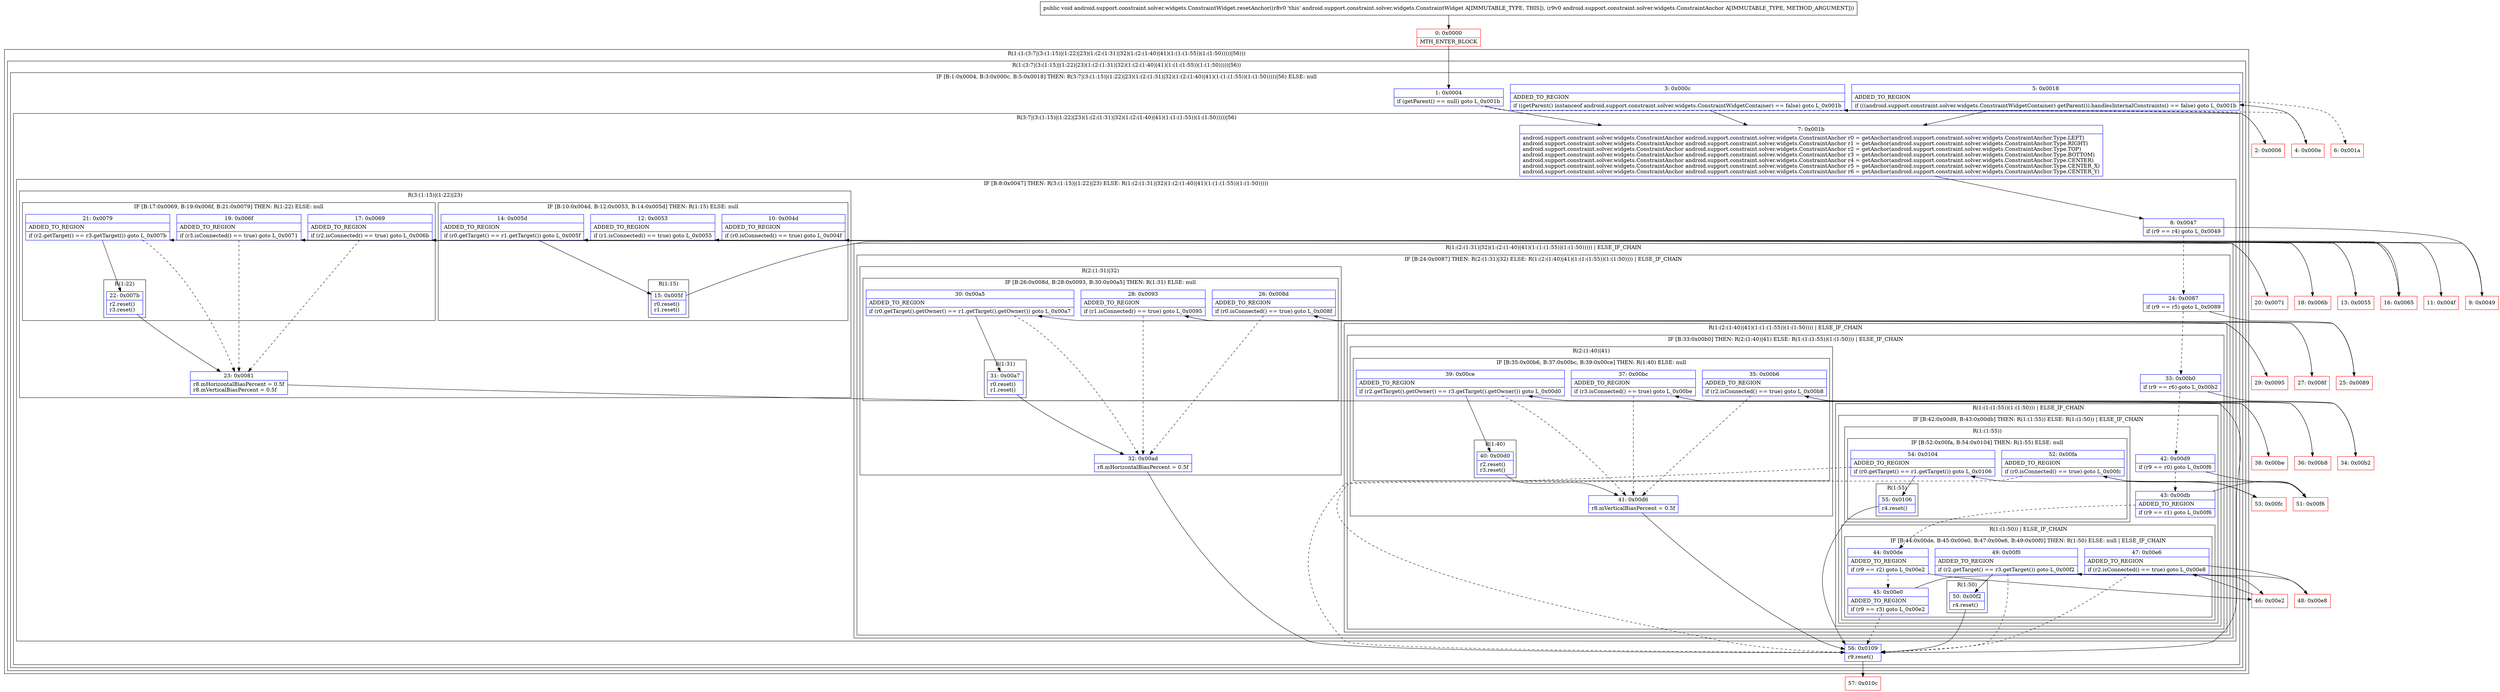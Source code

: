 digraph "CFG forandroid.support.constraint.solver.widgets.ConstraintWidget.resetAnchor(Landroid\/support\/constraint\/solver\/widgets\/ConstraintAnchor;)V" {
subgraph cluster_Region_1532551033 {
label = "R(1:(1:(3:7|(3:(1:15)|(1:22)|23)(1:(2:(1:31)|32)(1:(2:(1:40)|41)(1:(1:(1:55))(1:(1:50)))))|56)))";
node [shape=record,color=blue];
subgraph cluster_Region_1647673474 {
label = "R(1:(3:7|(3:(1:15)|(1:22)|23)(1:(2:(1:31)|32)(1:(2:(1:40)|41)(1:(1:(1:55))(1:(1:50)))))|56))";
node [shape=record,color=blue];
subgraph cluster_IfRegion_469675358 {
label = "IF [B:1:0x0004, B:3:0x000c, B:5:0x0018] THEN: R(3:7|(3:(1:15)|(1:22)|23)(1:(2:(1:31)|32)(1:(2:(1:40)|41)(1:(1:(1:55))(1:(1:50)))))|56) ELSE: null";
node [shape=record,color=blue];
Node_1 [shape=record,label="{1\:\ 0x0004|if (getParent() == null) goto L_0x001b\l}"];
Node_3 [shape=record,label="{3\:\ 0x000c|ADDED_TO_REGION\l|if ((getParent() instanceof android.support.constraint.solver.widgets.ConstraintWidgetContainer) == false) goto L_0x001b\l}"];
Node_5 [shape=record,label="{5\:\ 0x0018|ADDED_TO_REGION\l|if (((android.support.constraint.solver.widgets.ConstraintWidgetContainer) getParent()).handlesInternalConstraints() == false) goto L_0x001b\l}"];
subgraph cluster_Region_1354159900 {
label = "R(3:7|(3:(1:15)|(1:22)|23)(1:(2:(1:31)|32)(1:(2:(1:40)|41)(1:(1:(1:55))(1:(1:50)))))|56)";
node [shape=record,color=blue];
Node_7 [shape=record,label="{7\:\ 0x001b|android.support.constraint.solver.widgets.ConstraintAnchor android.support.constraint.solver.widgets.ConstraintAnchor r0 = getAnchor(android.support.constraint.solver.widgets.ConstraintAnchor.Type.LEFT)\landroid.support.constraint.solver.widgets.ConstraintAnchor android.support.constraint.solver.widgets.ConstraintAnchor r1 = getAnchor(android.support.constraint.solver.widgets.ConstraintAnchor.Type.RIGHT)\landroid.support.constraint.solver.widgets.ConstraintAnchor android.support.constraint.solver.widgets.ConstraintAnchor r2 = getAnchor(android.support.constraint.solver.widgets.ConstraintAnchor.Type.TOP)\landroid.support.constraint.solver.widgets.ConstraintAnchor android.support.constraint.solver.widgets.ConstraintAnchor r3 = getAnchor(android.support.constraint.solver.widgets.ConstraintAnchor.Type.BOTTOM)\landroid.support.constraint.solver.widgets.ConstraintAnchor android.support.constraint.solver.widgets.ConstraintAnchor r4 = getAnchor(android.support.constraint.solver.widgets.ConstraintAnchor.Type.CENTER)\landroid.support.constraint.solver.widgets.ConstraintAnchor android.support.constraint.solver.widgets.ConstraintAnchor r5 = getAnchor(android.support.constraint.solver.widgets.ConstraintAnchor.Type.CENTER_X)\landroid.support.constraint.solver.widgets.ConstraintAnchor android.support.constraint.solver.widgets.ConstraintAnchor r6 = getAnchor(android.support.constraint.solver.widgets.ConstraintAnchor.Type.CENTER_Y)\l}"];
subgraph cluster_IfRegion_1609989247 {
label = "IF [B:8:0x0047] THEN: R(3:(1:15)|(1:22)|23) ELSE: R(1:(2:(1:31)|32)(1:(2:(1:40)|41)(1:(1:(1:55))(1:(1:50)))))";
node [shape=record,color=blue];
Node_8 [shape=record,label="{8\:\ 0x0047|if (r9 == r4) goto L_0x0049\l}"];
subgraph cluster_Region_1549458674 {
label = "R(3:(1:15)|(1:22)|23)";
node [shape=record,color=blue];
subgraph cluster_IfRegion_637058217 {
label = "IF [B:10:0x004d, B:12:0x0053, B:14:0x005d] THEN: R(1:15) ELSE: null";
node [shape=record,color=blue];
Node_10 [shape=record,label="{10\:\ 0x004d|ADDED_TO_REGION\l|if (r0.isConnected() == true) goto L_0x004f\l}"];
Node_12 [shape=record,label="{12\:\ 0x0053|ADDED_TO_REGION\l|if (r1.isConnected() == true) goto L_0x0055\l}"];
Node_14 [shape=record,label="{14\:\ 0x005d|ADDED_TO_REGION\l|if (r0.getTarget() == r1.getTarget()) goto L_0x005f\l}"];
subgraph cluster_Region_1913460431 {
label = "R(1:15)";
node [shape=record,color=blue];
Node_15 [shape=record,label="{15\:\ 0x005f|r0.reset()\lr1.reset()\l}"];
}
}
subgraph cluster_IfRegion_1092900880 {
label = "IF [B:17:0x0069, B:19:0x006f, B:21:0x0079] THEN: R(1:22) ELSE: null";
node [shape=record,color=blue];
Node_17 [shape=record,label="{17\:\ 0x0069|ADDED_TO_REGION\l|if (r2.isConnected() == true) goto L_0x006b\l}"];
Node_19 [shape=record,label="{19\:\ 0x006f|ADDED_TO_REGION\l|if (r3.isConnected() == true) goto L_0x0071\l}"];
Node_21 [shape=record,label="{21\:\ 0x0079|ADDED_TO_REGION\l|if (r2.getTarget() == r3.getTarget()) goto L_0x007b\l}"];
subgraph cluster_Region_1195708315 {
label = "R(1:22)";
node [shape=record,color=blue];
Node_22 [shape=record,label="{22\:\ 0x007b|r2.reset()\lr3.reset()\l}"];
}
}
Node_23 [shape=record,label="{23\:\ 0x0081|r8.mHorizontalBiasPercent = 0.5f\lr8.mVerticalBiasPercent = 0.5f\l}"];
}
subgraph cluster_Region_1097098007 {
label = "R(1:(2:(1:31)|32)(1:(2:(1:40)|41)(1:(1:(1:55))(1:(1:50))))) | ELSE_IF_CHAIN\l";
node [shape=record,color=blue];
subgraph cluster_IfRegion_2069580400 {
label = "IF [B:24:0x0087] THEN: R(2:(1:31)|32) ELSE: R(1:(2:(1:40)|41)(1:(1:(1:55))(1:(1:50)))) | ELSE_IF_CHAIN\l";
node [shape=record,color=blue];
Node_24 [shape=record,label="{24\:\ 0x0087|if (r9 == r5) goto L_0x0089\l}"];
subgraph cluster_Region_261872169 {
label = "R(2:(1:31)|32)";
node [shape=record,color=blue];
subgraph cluster_IfRegion_2081142333 {
label = "IF [B:26:0x008d, B:28:0x0093, B:30:0x00a5] THEN: R(1:31) ELSE: null";
node [shape=record,color=blue];
Node_26 [shape=record,label="{26\:\ 0x008d|ADDED_TO_REGION\l|if (r0.isConnected() == true) goto L_0x008f\l}"];
Node_28 [shape=record,label="{28\:\ 0x0093|ADDED_TO_REGION\l|if (r1.isConnected() == true) goto L_0x0095\l}"];
Node_30 [shape=record,label="{30\:\ 0x00a5|ADDED_TO_REGION\l|if (r0.getTarget().getOwner() == r1.getTarget().getOwner()) goto L_0x00a7\l}"];
subgraph cluster_Region_442728599 {
label = "R(1:31)";
node [shape=record,color=blue];
Node_31 [shape=record,label="{31\:\ 0x00a7|r0.reset()\lr1.reset()\l}"];
}
}
Node_32 [shape=record,label="{32\:\ 0x00ad|r8.mHorizontalBiasPercent = 0.5f\l}"];
}
subgraph cluster_Region_1642140377 {
label = "R(1:(2:(1:40)|41)(1:(1:(1:55))(1:(1:50)))) | ELSE_IF_CHAIN\l";
node [shape=record,color=blue];
subgraph cluster_IfRegion_396543200 {
label = "IF [B:33:0x00b0] THEN: R(2:(1:40)|41) ELSE: R(1:(1:(1:55))(1:(1:50))) | ELSE_IF_CHAIN\l";
node [shape=record,color=blue];
Node_33 [shape=record,label="{33\:\ 0x00b0|if (r9 == r6) goto L_0x00b2\l}"];
subgraph cluster_Region_1809252187 {
label = "R(2:(1:40)|41)";
node [shape=record,color=blue];
subgraph cluster_IfRegion_1317410735 {
label = "IF [B:35:0x00b6, B:37:0x00bc, B:39:0x00ce] THEN: R(1:40) ELSE: null";
node [shape=record,color=blue];
Node_35 [shape=record,label="{35\:\ 0x00b6|ADDED_TO_REGION\l|if (r2.isConnected() == true) goto L_0x00b8\l}"];
Node_37 [shape=record,label="{37\:\ 0x00bc|ADDED_TO_REGION\l|if (r3.isConnected() == true) goto L_0x00be\l}"];
Node_39 [shape=record,label="{39\:\ 0x00ce|ADDED_TO_REGION\l|if (r2.getTarget().getOwner() == r3.getTarget().getOwner()) goto L_0x00d0\l}"];
subgraph cluster_Region_1395106443 {
label = "R(1:40)";
node [shape=record,color=blue];
Node_40 [shape=record,label="{40\:\ 0x00d0|r2.reset()\lr3.reset()\l}"];
}
}
Node_41 [shape=record,label="{41\:\ 0x00d6|r8.mVerticalBiasPercent = 0.5f\l}"];
}
subgraph cluster_Region_155735533 {
label = "R(1:(1:(1:55))(1:(1:50))) | ELSE_IF_CHAIN\l";
node [shape=record,color=blue];
subgraph cluster_IfRegion_2048813702 {
label = "IF [B:42:0x00d9, B:43:0x00db] THEN: R(1:(1:55)) ELSE: R(1:(1:50)) | ELSE_IF_CHAIN\l";
node [shape=record,color=blue];
Node_42 [shape=record,label="{42\:\ 0x00d9|if (r9 == r0) goto L_0x00f6\l}"];
Node_43 [shape=record,label="{43\:\ 0x00db|ADDED_TO_REGION\l|if (r9 == r1) goto L_0x00f6\l}"];
subgraph cluster_Region_1490263167 {
label = "R(1:(1:55))";
node [shape=record,color=blue];
subgraph cluster_IfRegion_1623175268 {
label = "IF [B:52:0x00fa, B:54:0x0104] THEN: R(1:55) ELSE: null";
node [shape=record,color=blue];
Node_52 [shape=record,label="{52\:\ 0x00fa|ADDED_TO_REGION\l|if (r0.isConnected() == true) goto L_0x00fc\l}"];
Node_54 [shape=record,label="{54\:\ 0x0104|ADDED_TO_REGION\l|if (r0.getTarget() == r1.getTarget()) goto L_0x0106\l}"];
subgraph cluster_Region_556999489 {
label = "R(1:55)";
node [shape=record,color=blue];
Node_55 [shape=record,label="{55\:\ 0x0106|r4.reset()\l}"];
}
}
}
subgraph cluster_Region_827144806 {
label = "R(1:(1:50)) | ELSE_IF_CHAIN\l";
node [shape=record,color=blue];
subgraph cluster_IfRegion_815830055 {
label = "IF [B:44:0x00de, B:45:0x00e0, B:47:0x00e6, B:49:0x00f0] THEN: R(1:50) ELSE: null | ELSE_IF_CHAIN\l";
node [shape=record,color=blue];
Node_44 [shape=record,label="{44\:\ 0x00de|ADDED_TO_REGION\l|if (r9 == r2) goto L_0x00e2\l}"];
Node_45 [shape=record,label="{45\:\ 0x00e0|ADDED_TO_REGION\l|if (r9 == r3) goto L_0x00e2\l}"];
Node_47 [shape=record,label="{47\:\ 0x00e6|ADDED_TO_REGION\l|if (r2.isConnected() == true) goto L_0x00e8\l}"];
Node_49 [shape=record,label="{49\:\ 0x00f0|ADDED_TO_REGION\l|if (r2.getTarget() == r3.getTarget()) goto L_0x00f2\l}"];
subgraph cluster_Region_1332674070 {
label = "R(1:50)";
node [shape=record,color=blue];
Node_50 [shape=record,label="{50\:\ 0x00f2|r4.reset()\l}"];
}
}
}
}
}
}
}
}
}
}
Node_56 [shape=record,label="{56\:\ 0x0109|r9.reset()\l}"];
}
}
}
}
Node_0 [shape=record,color=red,label="{0\:\ 0x0000|MTH_ENTER_BLOCK\l}"];
Node_2 [shape=record,color=red,label="{2\:\ 0x0006}"];
Node_4 [shape=record,color=red,label="{4\:\ 0x000e}"];
Node_6 [shape=record,color=red,label="{6\:\ 0x001a}"];
Node_9 [shape=record,color=red,label="{9\:\ 0x0049}"];
Node_11 [shape=record,color=red,label="{11\:\ 0x004f}"];
Node_13 [shape=record,color=red,label="{13\:\ 0x0055}"];
Node_16 [shape=record,color=red,label="{16\:\ 0x0065}"];
Node_18 [shape=record,color=red,label="{18\:\ 0x006b}"];
Node_20 [shape=record,color=red,label="{20\:\ 0x0071}"];
Node_25 [shape=record,color=red,label="{25\:\ 0x0089}"];
Node_27 [shape=record,color=red,label="{27\:\ 0x008f}"];
Node_29 [shape=record,color=red,label="{29\:\ 0x0095}"];
Node_34 [shape=record,color=red,label="{34\:\ 0x00b2}"];
Node_36 [shape=record,color=red,label="{36\:\ 0x00b8}"];
Node_38 [shape=record,color=red,label="{38\:\ 0x00be}"];
Node_46 [shape=record,color=red,label="{46\:\ 0x00e2}"];
Node_48 [shape=record,color=red,label="{48\:\ 0x00e8}"];
Node_51 [shape=record,color=red,label="{51\:\ 0x00f6}"];
Node_53 [shape=record,color=red,label="{53\:\ 0x00fc}"];
Node_57 [shape=record,color=red,label="{57\:\ 0x010c}"];
MethodNode[shape=record,label="{public void android.support.constraint.solver.widgets.ConstraintWidget.resetAnchor((r8v0 'this' android.support.constraint.solver.widgets.ConstraintWidget A[IMMUTABLE_TYPE, THIS]), (r9v0 android.support.constraint.solver.widgets.ConstraintAnchor A[IMMUTABLE_TYPE, METHOD_ARGUMENT])) }"];
MethodNode -> Node_0;
Node_1 -> Node_2[style=dashed];
Node_1 -> Node_7;
Node_3 -> Node_4[style=dashed];
Node_3 -> Node_7;
Node_5 -> Node_6[style=dashed];
Node_5 -> Node_7;
Node_7 -> Node_8;
Node_8 -> Node_9;
Node_8 -> Node_24[style=dashed];
Node_10 -> Node_11;
Node_10 -> Node_16[style=dashed];
Node_12 -> Node_13;
Node_12 -> Node_16[style=dashed];
Node_14 -> Node_15;
Node_14 -> Node_16[style=dashed];
Node_15 -> Node_16;
Node_17 -> Node_18;
Node_17 -> Node_23[style=dashed];
Node_19 -> Node_20;
Node_19 -> Node_23[style=dashed];
Node_21 -> Node_22;
Node_21 -> Node_23[style=dashed];
Node_22 -> Node_23;
Node_23 -> Node_56;
Node_24 -> Node_25;
Node_24 -> Node_33[style=dashed];
Node_26 -> Node_27;
Node_26 -> Node_32[style=dashed];
Node_28 -> Node_29;
Node_28 -> Node_32[style=dashed];
Node_30 -> Node_31;
Node_30 -> Node_32[style=dashed];
Node_31 -> Node_32;
Node_32 -> Node_56;
Node_33 -> Node_34;
Node_33 -> Node_42[style=dashed];
Node_35 -> Node_36;
Node_35 -> Node_41[style=dashed];
Node_37 -> Node_38;
Node_37 -> Node_41[style=dashed];
Node_39 -> Node_40;
Node_39 -> Node_41[style=dashed];
Node_40 -> Node_41;
Node_41 -> Node_56;
Node_42 -> Node_43[style=dashed];
Node_42 -> Node_51;
Node_43 -> Node_44[style=dashed];
Node_43 -> Node_51;
Node_52 -> Node_53;
Node_52 -> Node_56[style=dashed];
Node_54 -> Node_55;
Node_54 -> Node_56[style=dashed];
Node_55 -> Node_56;
Node_44 -> Node_45[style=dashed];
Node_44 -> Node_46;
Node_45 -> Node_46;
Node_45 -> Node_56[style=dashed];
Node_47 -> Node_48;
Node_47 -> Node_56[style=dashed];
Node_49 -> Node_50;
Node_49 -> Node_56[style=dashed];
Node_50 -> Node_56;
Node_56 -> Node_57;
Node_0 -> Node_1;
Node_2 -> Node_3;
Node_4 -> Node_5;
Node_9 -> Node_10;
Node_11 -> Node_12;
Node_13 -> Node_14;
Node_16 -> Node_17;
Node_18 -> Node_19;
Node_20 -> Node_21;
Node_25 -> Node_26;
Node_27 -> Node_28;
Node_29 -> Node_30;
Node_34 -> Node_35;
Node_36 -> Node_37;
Node_38 -> Node_39;
Node_46 -> Node_47;
Node_48 -> Node_49;
Node_51 -> Node_52;
Node_53 -> Node_54;
}

